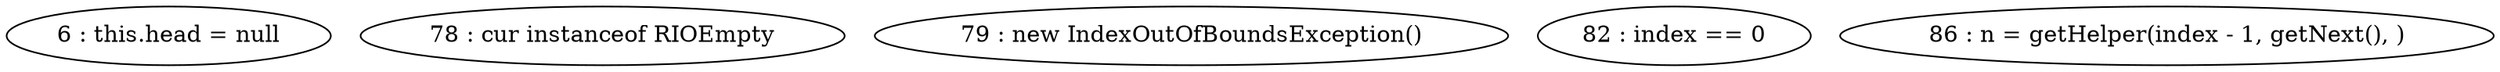 digraph G {
"6 : this.head = null"
"78 : cur instanceof RIOEmpty"
"79 : new IndexOutOfBoundsException()"
"82 : index == 0"
"86 : n = getHelper(index - 1, getNext(), )"
}